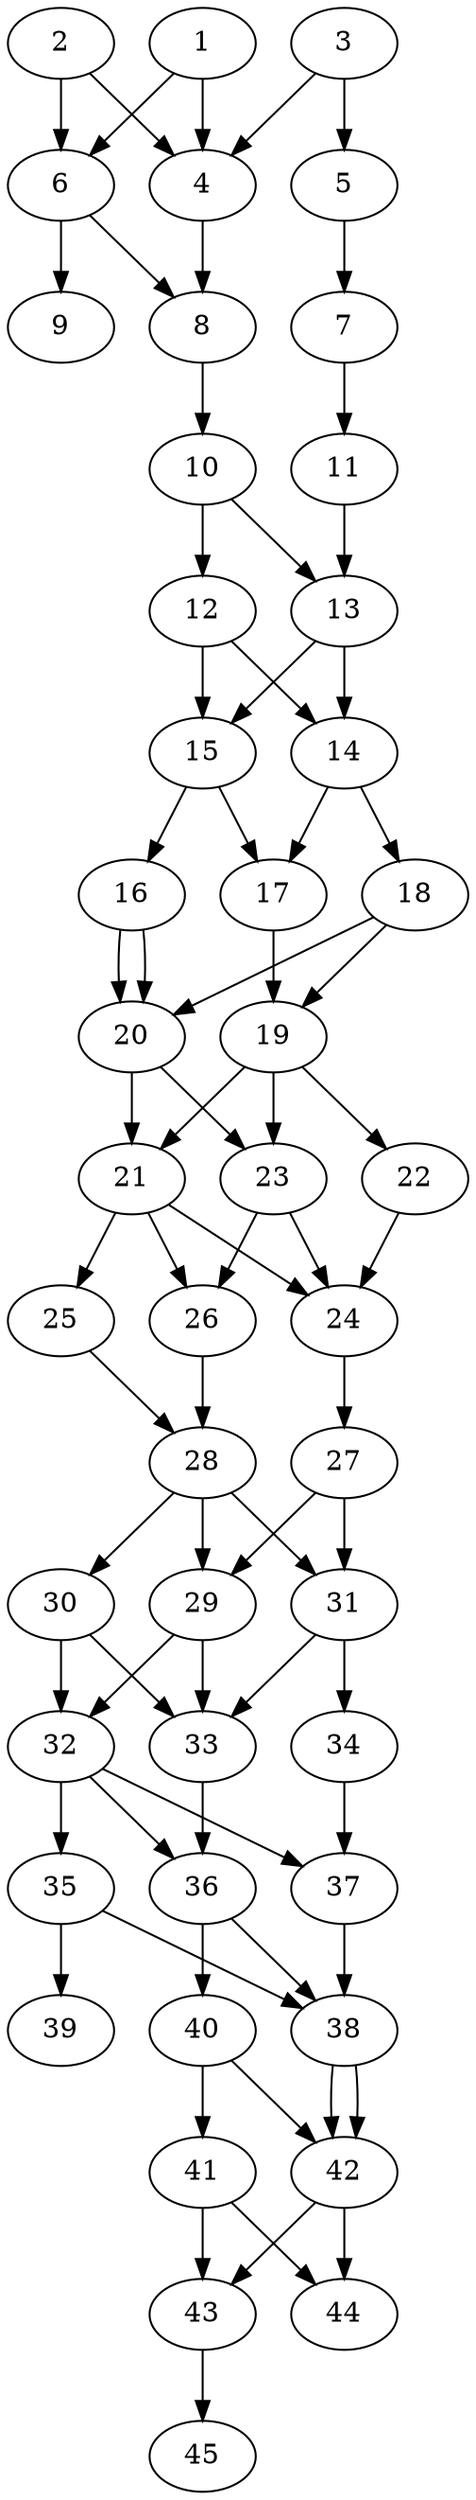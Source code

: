 // DAG automatically generated by daggen at Thu Oct  3 14:07:25 2019
// ./daggen --dot -n 45 --ccr 0.5 --fat 0.3 --regular 0.7 --density 0.9 --mindata 5242880 --maxdata 52428800 
digraph G {
  1 [size="88803328", alpha="0.06", expect_size="44401664"] 
  1 -> 4 [size ="44401664"]
  1 -> 6 [size ="44401664"]
  2 [size="88584192", alpha="0.00", expect_size="44292096"] 
  2 -> 4 [size ="44292096"]
  2 -> 6 [size ="44292096"]
  3 [size="71397376", alpha="0.10", expect_size="35698688"] 
  3 -> 4 [size ="35698688"]
  3 -> 5 [size ="35698688"]
  4 [size="16320512", alpha="0.02", expect_size="8160256"] 
  4 -> 8 [size ="8160256"]
  5 [size="102748160", alpha="0.14", expect_size="51374080"] 
  5 -> 7 [size ="51374080"]
  6 [size="95031296", alpha="0.01", expect_size="47515648"] 
  6 -> 8 [size ="47515648"]
  6 -> 9 [size ="47515648"]
  7 [size="101879808", alpha="0.08", expect_size="50939904"] 
  7 -> 11 [size ="50939904"]
  8 [size="85716992", alpha="0.17", expect_size="42858496"] 
  8 -> 10 [size ="42858496"]
  9 [size="62459904", alpha="0.09", expect_size="31229952"] 
  10 [size="49569792", alpha="0.11", expect_size="24784896"] 
  10 -> 12 [size ="24784896"]
  10 -> 13 [size ="24784896"]
  11 [size="36272128", alpha="0.15", expect_size="18136064"] 
  11 -> 13 [size ="18136064"]
  12 [size="63784960", alpha="0.14", expect_size="31892480"] 
  12 -> 14 [size ="31892480"]
  12 -> 15 [size ="31892480"]
  13 [size="65748992", alpha="0.20", expect_size="32874496"] 
  13 -> 14 [size ="32874496"]
  13 -> 15 [size ="32874496"]
  14 [size="17094656", alpha="0.06", expect_size="8547328"] 
  14 -> 17 [size ="8547328"]
  14 -> 18 [size ="8547328"]
  15 [size="24248320", alpha="0.06", expect_size="12124160"] 
  15 -> 16 [size ="12124160"]
  15 -> 17 [size ="12124160"]
  16 [size="89116672", alpha="0.08", expect_size="44558336"] 
  16 -> 20 [size ="44558336"]
  16 -> 20 [size ="44558336"]
  17 [size="94521344", alpha="0.01", expect_size="47260672"] 
  17 -> 19 [size ="47260672"]
  18 [size="36425728", alpha="0.11", expect_size="18212864"] 
  18 -> 19 [size ="18212864"]
  18 -> 20 [size ="18212864"]
  19 [size="24549376", alpha="0.01", expect_size="12274688"] 
  19 -> 21 [size ="12274688"]
  19 -> 22 [size ="12274688"]
  19 -> 23 [size ="12274688"]
  20 [size="65449984", alpha="0.15", expect_size="32724992"] 
  20 -> 21 [size ="32724992"]
  20 -> 23 [size ="32724992"]
  21 [size="24870912", alpha="0.06", expect_size="12435456"] 
  21 -> 24 [size ="12435456"]
  21 -> 25 [size ="12435456"]
  21 -> 26 [size ="12435456"]
  22 [size="96698368", alpha="0.13", expect_size="48349184"] 
  22 -> 24 [size ="48349184"]
  23 [size="66314240", alpha="0.13", expect_size="33157120"] 
  23 -> 24 [size ="33157120"]
  23 -> 26 [size ="33157120"]
  24 [size="64462848", alpha="0.14", expect_size="32231424"] 
  24 -> 27 [size ="32231424"]
  25 [size="91752448", alpha="0.15", expect_size="45876224"] 
  25 -> 28 [size ="45876224"]
  26 [size="24612864", alpha="0.14", expect_size="12306432"] 
  26 -> 28 [size ="12306432"]
  27 [size="62126080", alpha="0.12", expect_size="31063040"] 
  27 -> 29 [size ="31063040"]
  27 -> 31 [size ="31063040"]
  28 [size="68775936", alpha="0.06", expect_size="34387968"] 
  28 -> 29 [size ="34387968"]
  28 -> 30 [size ="34387968"]
  28 -> 31 [size ="34387968"]
  29 [size="27420672", alpha="0.11", expect_size="13710336"] 
  29 -> 32 [size ="13710336"]
  29 -> 33 [size ="13710336"]
  30 [size="31995904", alpha="0.04", expect_size="15997952"] 
  30 -> 32 [size ="15997952"]
  30 -> 33 [size ="15997952"]
  31 [size="102524928", alpha="0.03", expect_size="51262464"] 
  31 -> 33 [size ="51262464"]
  31 -> 34 [size ="51262464"]
  32 [size="34215936", alpha="0.13", expect_size="17107968"] 
  32 -> 35 [size ="17107968"]
  32 -> 36 [size ="17107968"]
  32 -> 37 [size ="17107968"]
  33 [size="93908992", alpha="0.15", expect_size="46954496"] 
  33 -> 36 [size ="46954496"]
  34 [size="59402240", alpha="0.18", expect_size="29701120"] 
  34 -> 37 [size ="29701120"]
  35 [size="30902272", alpha="0.04", expect_size="15451136"] 
  35 -> 38 [size ="15451136"]
  35 -> 39 [size ="15451136"]
  36 [size="100677632", alpha="0.07", expect_size="50338816"] 
  36 -> 38 [size ="50338816"]
  36 -> 40 [size ="50338816"]
  37 [size="70154240", alpha="0.08", expect_size="35077120"] 
  37 -> 38 [size ="35077120"]
  38 [size="30732288", alpha="0.14", expect_size="15366144"] 
  38 -> 42 [size ="15366144"]
  38 -> 42 [size ="15366144"]
  39 [size="57638912", alpha="0.03", expect_size="28819456"] 
  40 [size="14108672", alpha="0.04", expect_size="7054336"] 
  40 -> 41 [size ="7054336"]
  40 -> 42 [size ="7054336"]
  41 [size="33597440", alpha="0.07", expect_size="16798720"] 
  41 -> 43 [size ="16798720"]
  41 -> 44 [size ="16798720"]
  42 [size="47519744", alpha="0.10", expect_size="23759872"] 
  42 -> 43 [size ="23759872"]
  42 -> 44 [size ="23759872"]
  43 [size="14802944", alpha="0.03", expect_size="7401472"] 
  43 -> 45 [size ="7401472"]
  44 [size="85082112", alpha="0.09", expect_size="42541056"] 
  45 [size="76220416", alpha="0.11", expect_size="38110208"] 
}
